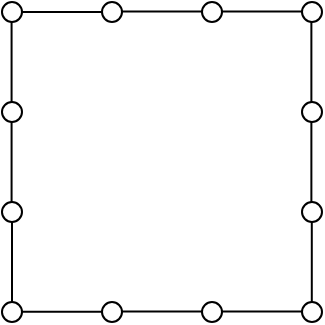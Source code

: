 <mxfile version="24.2.3" type="device">
  <diagram name="Page-1" id="Bbv_prq_7llTEKiuvUcu">
    <mxGraphModel dx="458" dy="273" grid="1" gridSize="10" guides="1" tooltips="1" connect="1" arrows="1" fold="1" page="1" pageScale="1" pageWidth="850" pageHeight="1100" math="0" shadow="0">
      <root>
        <mxCell id="0" />
        <mxCell id="1" parent="0" />
        <mxCell id="BjjsZNWAQK_SxkQAuNzU-67" value="" style="ellipse;whiteSpace=wrap;html=1;aspect=fixed;" vertex="1" parent="1">
          <mxGeometry x="440" y="520" width="10" height="10" as="geometry" />
        </mxCell>
        <mxCell id="BjjsZNWAQK_SxkQAuNzU-68" value="" style="ellipse;whiteSpace=wrap;html=1;aspect=fixed;" vertex="1" parent="1">
          <mxGeometry x="490" y="520" width="10" height="10" as="geometry" />
        </mxCell>
        <mxCell id="BjjsZNWAQK_SxkQAuNzU-69" value="" style="ellipse;whiteSpace=wrap;html=1;aspect=fixed;" vertex="1" parent="1">
          <mxGeometry x="540" y="520" width="10" height="10" as="geometry" />
        </mxCell>
        <mxCell id="BjjsZNWAQK_SxkQAuNzU-70" value="" style="ellipse;whiteSpace=wrap;html=1;aspect=fixed;" vertex="1" parent="1">
          <mxGeometry x="590" y="520" width="10" height="10" as="geometry" />
        </mxCell>
        <mxCell id="BjjsZNWAQK_SxkQAuNzU-71" value="" style="ellipse;whiteSpace=wrap;html=1;aspect=fixed;" vertex="1" parent="1">
          <mxGeometry x="440" y="570" width="10" height="10" as="geometry" />
        </mxCell>
        <mxCell id="BjjsZNWAQK_SxkQAuNzU-74" value="" style="ellipse;whiteSpace=wrap;html=1;aspect=fixed;" vertex="1" parent="1">
          <mxGeometry x="590" y="570" width="10" height="10" as="geometry" />
        </mxCell>
        <mxCell id="BjjsZNWAQK_SxkQAuNzU-75" value="" style="ellipse;whiteSpace=wrap;html=1;aspect=fixed;" vertex="1" parent="1">
          <mxGeometry x="440" y="620" width="10" height="10" as="geometry" />
        </mxCell>
        <mxCell id="BjjsZNWAQK_SxkQAuNzU-78" value="" style="ellipse;whiteSpace=wrap;html=1;aspect=fixed;" vertex="1" parent="1">
          <mxGeometry x="590" y="620" width="10" height="10" as="geometry" />
        </mxCell>
        <mxCell id="BjjsZNWAQK_SxkQAuNzU-79" value="" style="ellipse;whiteSpace=wrap;html=1;aspect=fixed;" vertex="1" parent="1">
          <mxGeometry x="440" y="670" width="10" height="10" as="geometry" />
        </mxCell>
        <mxCell id="BjjsZNWAQK_SxkQAuNzU-80" value="" style="ellipse;whiteSpace=wrap;html=1;aspect=fixed;" vertex="1" parent="1">
          <mxGeometry x="490" y="670" width="10" height="10" as="geometry" />
        </mxCell>
        <mxCell id="BjjsZNWAQK_SxkQAuNzU-81" value="" style="ellipse;whiteSpace=wrap;html=1;aspect=fixed;" vertex="1" parent="1">
          <mxGeometry x="540" y="670" width="10" height="10" as="geometry" />
        </mxCell>
        <mxCell id="BjjsZNWAQK_SxkQAuNzU-82" value="" style="ellipse;whiteSpace=wrap;html=1;aspect=fixed;" vertex="1" parent="1">
          <mxGeometry x="590" y="670" width="10" height="10" as="geometry" />
        </mxCell>
        <mxCell id="BjjsZNWAQK_SxkQAuNzU-83" value="" style="endArrow=none;html=1;rounded=0;exitX=1;exitY=0.5;exitDx=0;exitDy=0;entryX=0;entryY=0.5;entryDx=0;entryDy=0;" edge="1" parent="1" source="BjjsZNWAQK_SxkQAuNzU-67" target="BjjsZNWAQK_SxkQAuNzU-68">
          <mxGeometry width="50" height="50" relative="1" as="geometry">
            <mxPoint x="510" y="590" as="sourcePoint" />
            <mxPoint x="560" y="540" as="targetPoint" />
          </mxGeometry>
        </mxCell>
        <mxCell id="BjjsZNWAQK_SxkQAuNzU-84" value="" style="endArrow=none;html=1;rounded=0;exitX=1;exitY=0.5;exitDx=0;exitDy=0;entryX=0;entryY=0.5;entryDx=0;entryDy=0;" edge="1" parent="1">
          <mxGeometry width="50" height="50" relative="1" as="geometry">
            <mxPoint x="500" y="524.79" as="sourcePoint" />
            <mxPoint x="540" y="524.79" as="targetPoint" />
          </mxGeometry>
        </mxCell>
        <mxCell id="BjjsZNWAQK_SxkQAuNzU-85" value="" style="endArrow=none;html=1;rounded=0;exitX=1;exitY=0.5;exitDx=0;exitDy=0;entryX=0;entryY=0.5;entryDx=0;entryDy=0;" edge="1" parent="1">
          <mxGeometry width="50" height="50" relative="1" as="geometry">
            <mxPoint x="550" y="524.79" as="sourcePoint" />
            <mxPoint x="590" y="524.79" as="targetPoint" />
          </mxGeometry>
        </mxCell>
        <mxCell id="BjjsZNWAQK_SxkQAuNzU-86" value="" style="endArrow=none;html=1;rounded=0;exitX=1;exitY=0.5;exitDx=0;exitDy=0;entryX=0;entryY=0.5;entryDx=0;entryDy=0;" edge="1" parent="1">
          <mxGeometry width="50" height="50" relative="1" as="geometry">
            <mxPoint x="450" y="674.9" as="sourcePoint" />
            <mxPoint x="490" y="674.9" as="targetPoint" />
          </mxGeometry>
        </mxCell>
        <mxCell id="BjjsZNWAQK_SxkQAuNzU-87" value="" style="endArrow=none;html=1;rounded=0;exitX=1;exitY=0.5;exitDx=0;exitDy=0;entryX=0;entryY=0.5;entryDx=0;entryDy=0;" edge="1" parent="1">
          <mxGeometry width="50" height="50" relative="1" as="geometry">
            <mxPoint x="500" y="674.69" as="sourcePoint" />
            <mxPoint x="540" y="674.69" as="targetPoint" />
          </mxGeometry>
        </mxCell>
        <mxCell id="BjjsZNWAQK_SxkQAuNzU-88" value="" style="endArrow=none;html=1;rounded=0;exitX=1;exitY=0.5;exitDx=0;exitDy=0;entryX=0;entryY=0.5;entryDx=0;entryDy=0;" edge="1" parent="1">
          <mxGeometry width="50" height="50" relative="1" as="geometry">
            <mxPoint x="550" y="674.69" as="sourcePoint" />
            <mxPoint x="590" y="674.69" as="targetPoint" />
          </mxGeometry>
        </mxCell>
        <mxCell id="BjjsZNWAQK_SxkQAuNzU-89" value="" style="endArrow=none;html=1;rounded=0;exitX=0.5;exitY=0;exitDx=0;exitDy=0;entryX=0.5;entryY=1;entryDx=0;entryDy=0;" edge="1" parent="1" source="BjjsZNWAQK_SxkQAuNzU-79" target="BjjsZNWAQK_SxkQAuNzU-75">
          <mxGeometry width="50" height="50" relative="1" as="geometry">
            <mxPoint x="520" y="610" as="sourcePoint" />
            <mxPoint x="570" y="560" as="targetPoint" />
          </mxGeometry>
        </mxCell>
        <mxCell id="BjjsZNWAQK_SxkQAuNzU-90" value="" style="endArrow=none;html=1;rounded=0;exitX=0.5;exitY=0;exitDx=0;exitDy=0;entryX=0.5;entryY=1;entryDx=0;entryDy=0;" edge="1" parent="1">
          <mxGeometry width="50" height="50" relative="1" as="geometry">
            <mxPoint x="444.79" y="620" as="sourcePoint" />
            <mxPoint x="444.79" y="580" as="targetPoint" />
          </mxGeometry>
        </mxCell>
        <mxCell id="BjjsZNWAQK_SxkQAuNzU-91" value="" style="endArrow=none;html=1;rounded=0;exitX=0.5;exitY=0;exitDx=0;exitDy=0;entryX=0.5;entryY=1;entryDx=0;entryDy=0;" edge="1" parent="1">
          <mxGeometry width="50" height="50" relative="1" as="geometry">
            <mxPoint x="444.79" y="570" as="sourcePoint" />
            <mxPoint x="444.79" y="530" as="targetPoint" />
          </mxGeometry>
        </mxCell>
        <mxCell id="BjjsZNWAQK_SxkQAuNzU-92" value="" style="endArrow=none;html=1;rounded=0;exitX=0.5;exitY=0;exitDx=0;exitDy=0;entryX=0.5;entryY=1;entryDx=0;entryDy=0;" edge="1" parent="1">
          <mxGeometry width="50" height="50" relative="1" as="geometry">
            <mxPoint x="594.9" y="670" as="sourcePoint" />
            <mxPoint x="594.9" y="630" as="targetPoint" />
          </mxGeometry>
        </mxCell>
        <mxCell id="BjjsZNWAQK_SxkQAuNzU-93" value="" style="endArrow=none;html=1;rounded=0;exitX=0.5;exitY=0;exitDx=0;exitDy=0;entryX=0.5;entryY=1;entryDx=0;entryDy=0;" edge="1" parent="1">
          <mxGeometry width="50" height="50" relative="1" as="geometry">
            <mxPoint x="594.69" y="620" as="sourcePoint" />
            <mxPoint x="594.69" y="580" as="targetPoint" />
          </mxGeometry>
        </mxCell>
        <mxCell id="BjjsZNWAQK_SxkQAuNzU-94" value="" style="endArrow=none;html=1;rounded=0;exitX=0.5;exitY=0;exitDx=0;exitDy=0;entryX=0.5;entryY=1;entryDx=0;entryDy=0;" edge="1" parent="1">
          <mxGeometry width="50" height="50" relative="1" as="geometry">
            <mxPoint x="594.69" y="570" as="sourcePoint" />
            <mxPoint x="594.69" y="530" as="targetPoint" />
          </mxGeometry>
        </mxCell>
      </root>
    </mxGraphModel>
  </diagram>
</mxfile>
